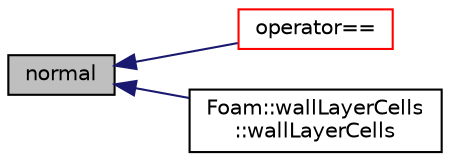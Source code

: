 digraph "normal"
{
  bgcolor="transparent";
  edge [fontname="Helvetica",fontsize="10",labelfontname="Helvetica",labelfontsize="10"];
  node [fontname="Helvetica",fontsize="10",shape=record];
  rankdir="LR";
  Node7 [label="normal",height=0.2,width=0.4,color="black", fillcolor="grey75", style="filled", fontcolor="black"];
  Node7 -> Node8 [dir="back",color="midnightblue",fontsize="10",style="solid",fontname="Helvetica"];
  Node8 [label="operator==",height=0.2,width=0.4,color="red",URL="$a22281.html#a1e176403eeef788b96592dc4878eef5b"];
  Node7 -> Node11 [dir="back",color="midnightblue",fontsize="10",style="solid",fontname="Helvetica"];
  Node11 [label="Foam::wallLayerCells\l::wallLayerCells",height=0.2,width=0.4,color="black",URL="$a22277.html#ade9891a3939d398588a44195414192f7",tooltip="Construct from components. "];
}
